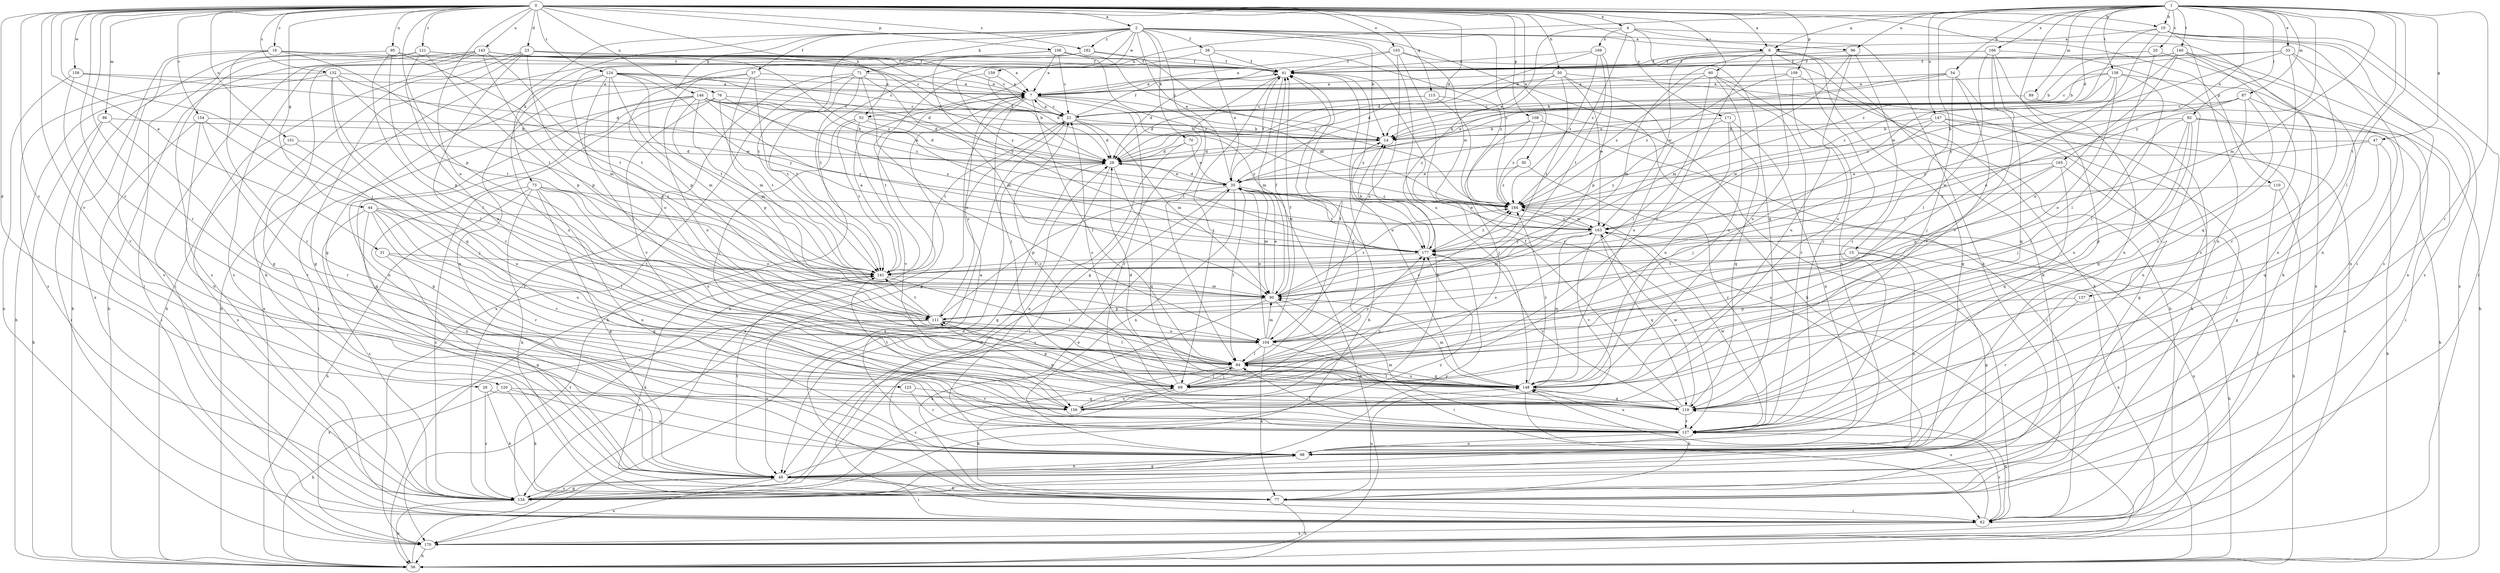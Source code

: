 strict digraph  {
0;
1;
2;
4;
6;
7;
10;
13;
14;
16;
20;
21;
23;
26;
28;
30;
31;
33;
35;
37;
38;
41;
44;
47;
48;
50;
52;
54;
56;
60;
62;
69;
70;
71;
73;
76;
77;
82;
84;
86;
87;
89;
90;
95;
96;
98;
101;
103;
104;
106;
108;
109;
110;
111;
115;
119;
120;
121;
123;
124;
127;
132;
134;
137;
138;
140;
141;
143;
146;
147;
148;
154;
156;
158;
159;
163;
165;
166;
169;
170;
171;
177;
182;
184;
0 -> 2  [label=a];
0 -> 4  [label=a];
0 -> 6  [label=a];
0 -> 10  [label=b];
0 -> 16  [label=c];
0 -> 23  [label=d];
0 -> 26  [label=d];
0 -> 28  [label=d];
0 -> 30  [label=e];
0 -> 31  [label=e];
0 -> 44  [label=g];
0 -> 50  [label=h];
0 -> 52  [label=h];
0 -> 60  [label=i];
0 -> 62  [label=i];
0 -> 69  [label=j];
0 -> 86  [label=m];
0 -> 95  [label=n];
0 -> 101  [label=o];
0 -> 103  [label=o];
0 -> 104  [label=o];
0 -> 106  [label=p];
0 -> 108  [label=p];
0 -> 109  [label=p];
0 -> 110  [label=p];
0 -> 111  [label=p];
0 -> 115  [label=q];
0 -> 120  [label=r];
0 -> 121  [label=r];
0 -> 123  [label=r];
0 -> 124  [label=r];
0 -> 127  [label=r];
0 -> 132  [label=s];
0 -> 143  [label=u];
0 -> 146  [label=u];
0 -> 154  [label=v];
0 -> 156  [label=v];
0 -> 158  [label=w];
0 -> 171  [label=y];
0 -> 182  [label=z];
1 -> 6  [label=a];
1 -> 10  [label=b];
1 -> 13  [label=b];
1 -> 20  [label=c];
1 -> 28  [label=d];
1 -> 33  [label=e];
1 -> 47  [label=g];
1 -> 52  [label=h];
1 -> 54  [label=h];
1 -> 82  [label=l];
1 -> 84  [label=l];
1 -> 87  [label=m];
1 -> 89  [label=m];
1 -> 90  [label=m];
1 -> 96  [label=n];
1 -> 127  [label=r];
1 -> 134  [label=s];
1 -> 137  [label=t];
1 -> 138  [label=t];
1 -> 140  [label=t];
1 -> 147  [label=u];
1 -> 165  [label=x];
1 -> 166  [label=x];
1 -> 177  [label=y];
2 -> 6  [label=a];
2 -> 14  [label=b];
2 -> 35  [label=e];
2 -> 37  [label=f];
2 -> 38  [label=f];
2 -> 48  [label=g];
2 -> 56  [label=h];
2 -> 70  [label=k];
2 -> 71  [label=k];
2 -> 73  [label=k];
2 -> 76  [label=k];
2 -> 84  [label=l];
2 -> 96  [label=n];
2 -> 141  [label=t];
2 -> 148  [label=u];
2 -> 159  [label=w];
2 -> 177  [label=y];
2 -> 182  [label=z];
2 -> 184  [label=z];
4 -> 35  [label=e];
4 -> 77  [label=k];
4 -> 119  [label=q];
4 -> 169  [label=x];
4 -> 170  [label=x];
4 -> 184  [label=z];
6 -> 41  [label=f];
6 -> 48  [label=g];
6 -> 69  [label=j];
6 -> 77  [label=k];
6 -> 90  [label=m];
6 -> 127  [label=r];
6 -> 148  [label=u];
6 -> 163  [label=w];
7 -> 21  [label=c];
7 -> 48  [label=g];
7 -> 69  [label=j];
7 -> 84  [label=l];
7 -> 127  [label=r];
7 -> 141  [label=t];
7 -> 177  [label=y];
7 -> 184  [label=z];
10 -> 6  [label=a];
10 -> 62  [label=i];
10 -> 98  [label=n];
10 -> 104  [label=o];
10 -> 134  [label=s];
10 -> 170  [label=x];
10 -> 184  [label=z];
13 -> 48  [label=g];
13 -> 98  [label=n];
13 -> 104  [label=o];
13 -> 141  [label=t];
14 -> 28  [label=d];
16 -> 7  [label=a];
16 -> 41  [label=f];
16 -> 127  [label=r];
16 -> 134  [label=s];
16 -> 141  [label=t];
16 -> 170  [label=x];
20 -> 41  [label=f];
20 -> 84  [label=l];
20 -> 98  [label=n];
21 -> 7  [label=a];
21 -> 14  [label=b];
21 -> 28  [label=d];
21 -> 41  [label=f];
21 -> 90  [label=m];
21 -> 141  [label=t];
21 -> 170  [label=x];
23 -> 21  [label=c];
23 -> 28  [label=d];
23 -> 41  [label=f];
23 -> 48  [label=g];
23 -> 56  [label=h];
23 -> 77  [label=k];
23 -> 90  [label=m];
23 -> 127  [label=r];
26 -> 77  [label=k];
26 -> 119  [label=q];
26 -> 134  [label=s];
28 -> 35  [label=e];
28 -> 48  [label=g];
28 -> 98  [label=n];
28 -> 119  [label=q];
30 -> 35  [label=e];
30 -> 127  [label=r];
30 -> 184  [label=z];
31 -> 48  [label=g];
31 -> 119  [label=q];
31 -> 141  [label=t];
33 -> 14  [label=b];
33 -> 41  [label=f];
33 -> 119  [label=q];
33 -> 127  [label=r];
33 -> 134  [label=s];
33 -> 177  [label=y];
35 -> 28  [label=d];
35 -> 41  [label=f];
35 -> 56  [label=h];
35 -> 84  [label=l];
35 -> 90  [label=m];
35 -> 98  [label=n];
35 -> 111  [label=p];
35 -> 134  [label=s];
35 -> 177  [label=y];
35 -> 184  [label=z];
37 -> 7  [label=a];
37 -> 90  [label=m];
37 -> 98  [label=n];
37 -> 141  [label=t];
37 -> 148  [label=u];
38 -> 35  [label=e];
38 -> 41  [label=f];
38 -> 141  [label=t];
38 -> 184  [label=z];
41 -> 7  [label=a];
41 -> 28  [label=d];
41 -> 48  [label=g];
41 -> 69  [label=j];
41 -> 90  [label=m];
41 -> 148  [label=u];
41 -> 177  [label=y];
44 -> 84  [label=l];
44 -> 98  [label=n];
44 -> 127  [label=r];
44 -> 134  [label=s];
44 -> 148  [label=u];
44 -> 156  [label=v];
44 -> 163  [label=w];
47 -> 28  [label=d];
47 -> 56  [label=h];
47 -> 119  [label=q];
47 -> 163  [label=w];
48 -> 62  [label=i];
48 -> 77  [label=k];
48 -> 98  [label=n];
48 -> 134  [label=s];
48 -> 141  [label=t];
48 -> 170  [label=x];
48 -> 177  [label=y];
50 -> 7  [label=a];
50 -> 28  [label=d];
50 -> 62  [label=i];
50 -> 141  [label=t];
50 -> 148  [label=u];
50 -> 163  [label=w];
50 -> 177  [label=y];
52 -> 14  [label=b];
52 -> 28  [label=d];
52 -> 69  [label=j];
52 -> 141  [label=t];
52 -> 156  [label=v];
54 -> 7  [label=a];
54 -> 14  [label=b];
54 -> 35  [label=e];
54 -> 69  [label=j];
54 -> 119  [label=q];
54 -> 156  [label=v];
56 -> 7  [label=a];
60 -> 7  [label=a];
60 -> 84  [label=l];
60 -> 98  [label=n];
60 -> 127  [label=r];
60 -> 148  [label=u];
60 -> 184  [label=z];
62 -> 28  [label=d];
62 -> 119  [label=q];
62 -> 127  [label=r];
62 -> 148  [label=u];
62 -> 170  [label=x];
69 -> 21  [label=c];
69 -> 77  [label=k];
69 -> 84  [label=l];
69 -> 111  [label=p];
69 -> 156  [label=v];
70 -> 28  [label=d];
70 -> 35  [label=e];
70 -> 62  [label=i];
71 -> 7  [label=a];
71 -> 56  [label=h];
71 -> 90  [label=m];
71 -> 104  [label=o];
71 -> 134  [label=s];
71 -> 141  [label=t];
71 -> 170  [label=x];
73 -> 48  [label=g];
73 -> 56  [label=h];
73 -> 77  [label=k];
73 -> 98  [label=n];
73 -> 104  [label=o];
73 -> 134  [label=s];
73 -> 148  [label=u];
73 -> 184  [label=z];
76 -> 21  [label=c];
76 -> 48  [label=g];
76 -> 141  [label=t];
76 -> 156  [label=v];
76 -> 177  [label=y];
77 -> 28  [label=d];
77 -> 56  [label=h];
77 -> 62  [label=i];
77 -> 148  [label=u];
82 -> 14  [label=b];
82 -> 56  [label=h];
82 -> 62  [label=i];
82 -> 69  [label=j];
82 -> 84  [label=l];
82 -> 119  [label=q];
82 -> 148  [label=u];
84 -> 41  [label=f];
84 -> 69  [label=j];
84 -> 134  [label=s];
84 -> 148  [label=u];
84 -> 177  [label=y];
86 -> 14  [label=b];
86 -> 56  [label=h];
86 -> 62  [label=i];
86 -> 127  [label=r];
87 -> 21  [label=c];
87 -> 69  [label=j];
87 -> 98  [label=n];
87 -> 148  [label=u];
87 -> 177  [label=y];
87 -> 184  [label=z];
89 -> 21  [label=c];
89 -> 98  [label=n];
90 -> 35  [label=e];
90 -> 41  [label=f];
90 -> 62  [label=i];
90 -> 77  [label=k];
90 -> 111  [label=p];
90 -> 184  [label=z];
95 -> 41  [label=f];
95 -> 56  [label=h];
95 -> 84  [label=l];
95 -> 111  [label=p];
95 -> 141  [label=t];
96 -> 41  [label=f];
96 -> 90  [label=m];
96 -> 127  [label=r];
96 -> 148  [label=u];
98 -> 7  [label=a];
98 -> 48  [label=g];
101 -> 28  [label=d];
101 -> 134  [label=s];
101 -> 148  [label=u];
103 -> 7  [label=a];
103 -> 41  [label=f];
103 -> 56  [label=h];
103 -> 104  [label=o];
103 -> 127  [label=r];
103 -> 163  [label=w];
104 -> 35  [label=e];
104 -> 41  [label=f];
104 -> 77  [label=k];
104 -> 84  [label=l];
104 -> 90  [label=m];
104 -> 119  [label=q];
104 -> 184  [label=z];
106 -> 7  [label=a];
106 -> 14  [label=b];
106 -> 21  [label=c];
106 -> 41  [label=f];
106 -> 56  [label=h];
106 -> 104  [label=o];
106 -> 184  [label=z];
108 -> 14  [label=b];
108 -> 62  [label=i];
108 -> 69  [label=j];
108 -> 184  [label=z];
109 -> 7  [label=a];
109 -> 77  [label=k];
109 -> 148  [label=u];
109 -> 184  [label=z];
110 -> 56  [label=h];
110 -> 62  [label=i];
110 -> 184  [label=z];
111 -> 21  [label=c];
111 -> 84  [label=l];
111 -> 104  [label=o];
111 -> 134  [label=s];
111 -> 141  [label=t];
111 -> 170  [label=x];
115 -> 21  [label=c];
115 -> 28  [label=d];
115 -> 62  [label=i];
115 -> 134  [label=s];
119 -> 21  [label=c];
119 -> 41  [label=f];
119 -> 111  [label=p];
119 -> 127  [label=r];
119 -> 163  [label=w];
119 -> 177  [label=y];
120 -> 56  [label=h];
120 -> 77  [label=k];
120 -> 98  [label=n];
120 -> 156  [label=v];
121 -> 21  [label=c];
121 -> 41  [label=f];
121 -> 62  [label=i];
121 -> 111  [label=p];
121 -> 134  [label=s];
121 -> 148  [label=u];
123 -> 127  [label=r];
123 -> 156  [label=v];
124 -> 7  [label=a];
124 -> 21  [label=c];
124 -> 28  [label=d];
124 -> 84  [label=l];
124 -> 90  [label=m];
124 -> 104  [label=o];
124 -> 141  [label=t];
124 -> 148  [label=u];
124 -> 170  [label=x];
124 -> 177  [label=y];
127 -> 84  [label=l];
127 -> 90  [label=m];
127 -> 98  [label=n];
127 -> 148  [label=u];
127 -> 163  [label=w];
132 -> 7  [label=a];
132 -> 56  [label=h];
132 -> 84  [label=l];
132 -> 119  [label=q];
132 -> 134  [label=s];
132 -> 141  [label=t];
132 -> 163  [label=w];
134 -> 14  [label=b];
134 -> 35  [label=e];
134 -> 48  [label=g];
134 -> 56  [label=h];
134 -> 141  [label=t];
134 -> 177  [label=y];
137 -> 111  [label=p];
137 -> 127  [label=r];
138 -> 7  [label=a];
138 -> 21  [label=c];
138 -> 35  [label=e];
138 -> 84  [label=l];
138 -> 98  [label=n];
138 -> 104  [label=o];
138 -> 184  [label=z];
140 -> 14  [label=b];
140 -> 41  [label=f];
140 -> 56  [label=h];
140 -> 98  [label=n];
140 -> 104  [label=o];
140 -> 127  [label=r];
140 -> 163  [label=w];
141 -> 7  [label=a];
141 -> 77  [label=k];
141 -> 84  [label=l];
141 -> 90  [label=m];
143 -> 28  [label=d];
143 -> 41  [label=f];
143 -> 48  [label=g];
143 -> 56  [label=h];
143 -> 62  [label=i];
143 -> 111  [label=p];
143 -> 134  [label=s];
143 -> 141  [label=t];
143 -> 184  [label=z];
146 -> 14  [label=b];
146 -> 21  [label=c];
146 -> 28  [label=d];
146 -> 35  [label=e];
146 -> 48  [label=g];
146 -> 62  [label=i];
146 -> 90  [label=m];
146 -> 98  [label=n];
146 -> 111  [label=p];
146 -> 177  [label=y];
146 -> 184  [label=z];
147 -> 14  [label=b];
147 -> 48  [label=g];
147 -> 69  [label=j];
147 -> 77  [label=k];
147 -> 163  [label=w];
147 -> 170  [label=x];
148 -> 28  [label=d];
148 -> 77  [label=k];
148 -> 84  [label=l];
148 -> 90  [label=m];
148 -> 119  [label=q];
148 -> 163  [label=w];
148 -> 184  [label=z];
154 -> 14  [label=b];
154 -> 62  [label=i];
154 -> 69  [label=j];
154 -> 98  [label=n];
154 -> 127  [label=r];
156 -> 14  [label=b];
156 -> 41  [label=f];
156 -> 69  [label=j];
156 -> 141  [label=t];
156 -> 177  [label=y];
158 -> 7  [label=a];
158 -> 28  [label=d];
158 -> 156  [label=v];
158 -> 170  [label=x];
159 -> 7  [label=a];
159 -> 28  [label=d];
159 -> 170  [label=x];
163 -> 35  [label=e];
163 -> 56  [label=h];
163 -> 90  [label=m];
163 -> 119  [label=q];
163 -> 156  [label=v];
163 -> 170  [label=x];
163 -> 177  [label=y];
163 -> 184  [label=z];
165 -> 35  [label=e];
165 -> 48  [label=g];
165 -> 111  [label=p];
165 -> 119  [label=q];
165 -> 141  [label=t];
166 -> 7  [label=a];
166 -> 41  [label=f];
166 -> 77  [label=k];
166 -> 84  [label=l];
166 -> 98  [label=n];
166 -> 127  [label=r];
166 -> 156  [label=v];
169 -> 28  [label=d];
169 -> 41  [label=f];
169 -> 111  [label=p];
169 -> 141  [label=t];
169 -> 184  [label=z];
170 -> 56  [label=h];
171 -> 14  [label=b];
171 -> 98  [label=n];
171 -> 119  [label=q];
171 -> 148  [label=u];
171 -> 177  [label=y];
177 -> 14  [label=b];
177 -> 141  [label=t];
177 -> 184  [label=z];
182 -> 41  [label=f];
182 -> 111  [label=p];
182 -> 177  [label=y];
182 -> 184  [label=z];
184 -> 163  [label=w];
184 -> 170  [label=x];
}
